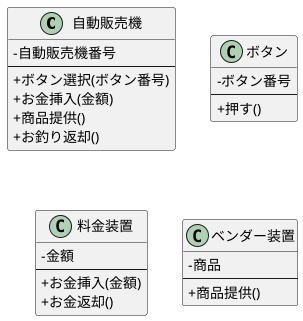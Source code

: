 @startuml
skinparam classAttributeIconSize 0
class 自動販売機 {
- 自動販売機番号
---
+ ボタン選択(ボタン番号)          
+ お金挿入(金額)                  
+ 商品提供()                      
+ お釣り返却()  
}
class ボタン {
- ボタン番号
---
+ 押す()
}
class 料金装置 {
- 金額
---
+ お金挿入(金額)
+ お金返却()
}
class ベンダー装置 {
- 商品
---
+ 商品提供()
}
@enduml